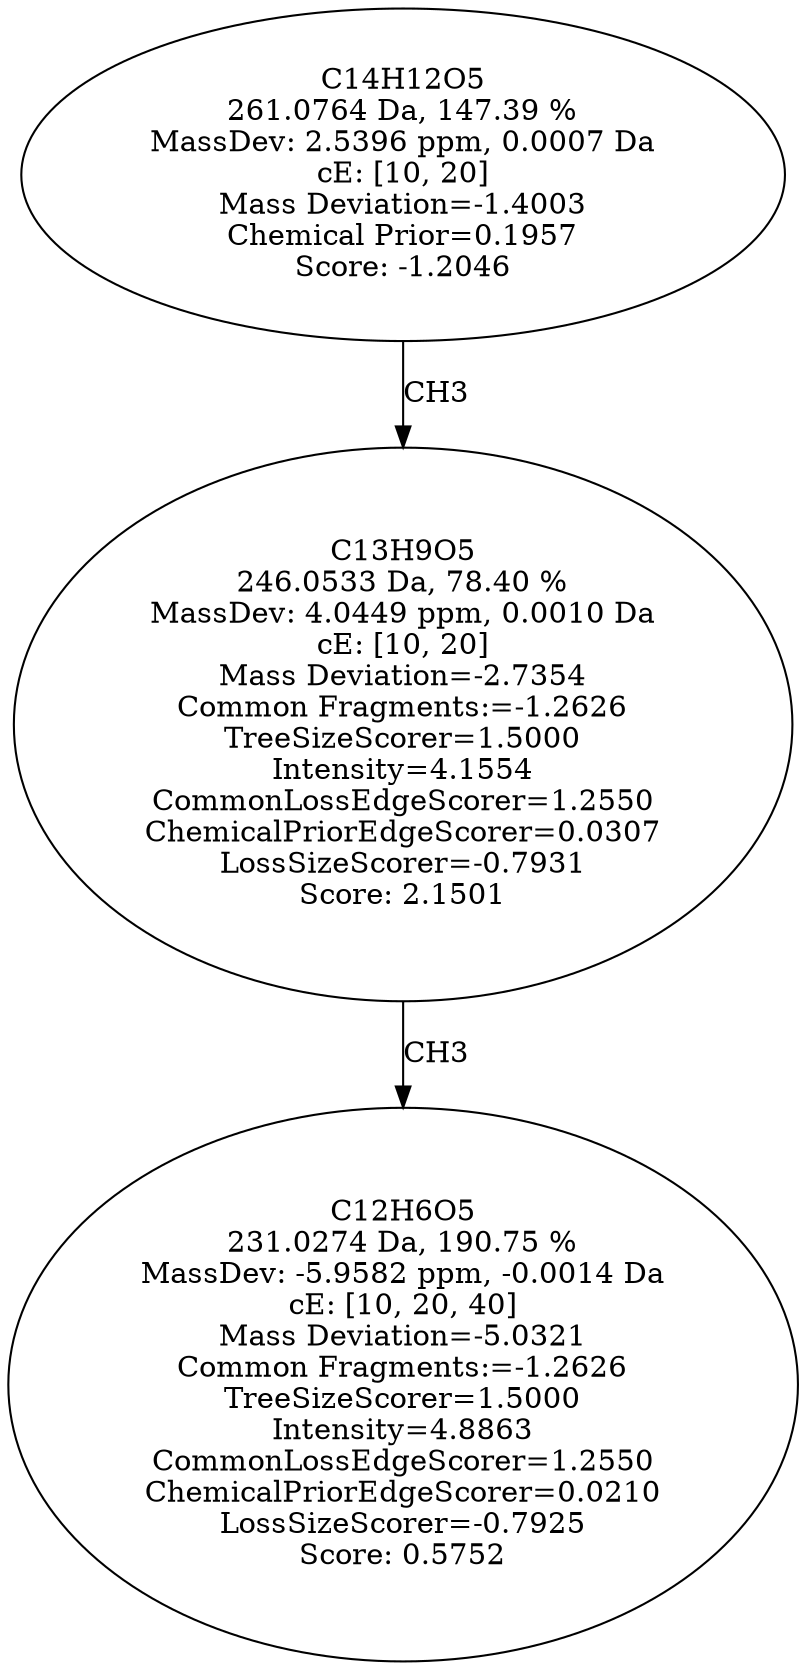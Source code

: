 strict digraph {
v1 [label="C12H6O5\n231.0274 Da, 190.75 %\nMassDev: -5.9582 ppm, -0.0014 Da\ncE: [10, 20, 40]\nMass Deviation=-5.0321\nCommon Fragments:=-1.2626\nTreeSizeScorer=1.5000\nIntensity=4.8863\nCommonLossEdgeScorer=1.2550\nChemicalPriorEdgeScorer=0.0210\nLossSizeScorer=-0.7925\nScore: 0.5752"];
v2 [label="C13H9O5\n246.0533 Da, 78.40 %\nMassDev: 4.0449 ppm, 0.0010 Da\ncE: [10, 20]\nMass Deviation=-2.7354\nCommon Fragments:=-1.2626\nTreeSizeScorer=1.5000\nIntensity=4.1554\nCommonLossEdgeScorer=1.2550\nChemicalPriorEdgeScorer=0.0307\nLossSizeScorer=-0.7931\nScore: 2.1501"];
v3 [label="C14H12O5\n261.0764 Da, 147.39 %\nMassDev: 2.5396 ppm, 0.0007 Da\ncE: [10, 20]\nMass Deviation=-1.4003\nChemical Prior=0.1957\nScore: -1.2046"];
v2 -> v1 [label="CH3"];
v3 -> v2 [label="CH3"];
}